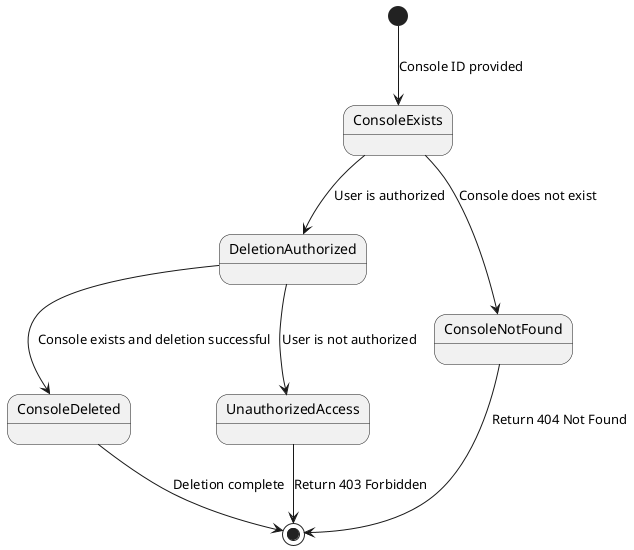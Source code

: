 @startuml
[*] --> ConsoleExists : Console ID provided

ConsoleExists --> DeletionAuthorized : User is authorized
DeletionAuthorized --> ConsoleDeleted : Console exists and deletion successful
ConsoleExists --> ConsoleNotFound : Console does not exist
DeletionAuthorized --> UnauthorizedAccess : User is not authorized
ConsoleDeleted --> [*] : Deletion complete
ConsoleNotFound --> [*] : Return 404 Not Found
UnauthorizedAccess --> [*] : Return 403 Forbidden

@enduml
